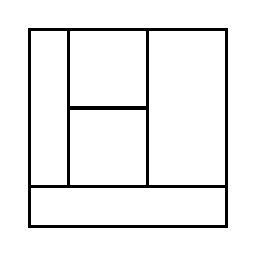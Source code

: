 \begin{tikzpicture}[very thick, scale=.5]
    \draw (0,1) rectangle (1,5);
    \draw (1,3) rectangle (3,5);
    \draw (1,1) rectangle (3,3);
    \draw (3,1) rectangle (5,5);
    \draw (0,0) rectangle (5,1);
\end{tikzpicture}
